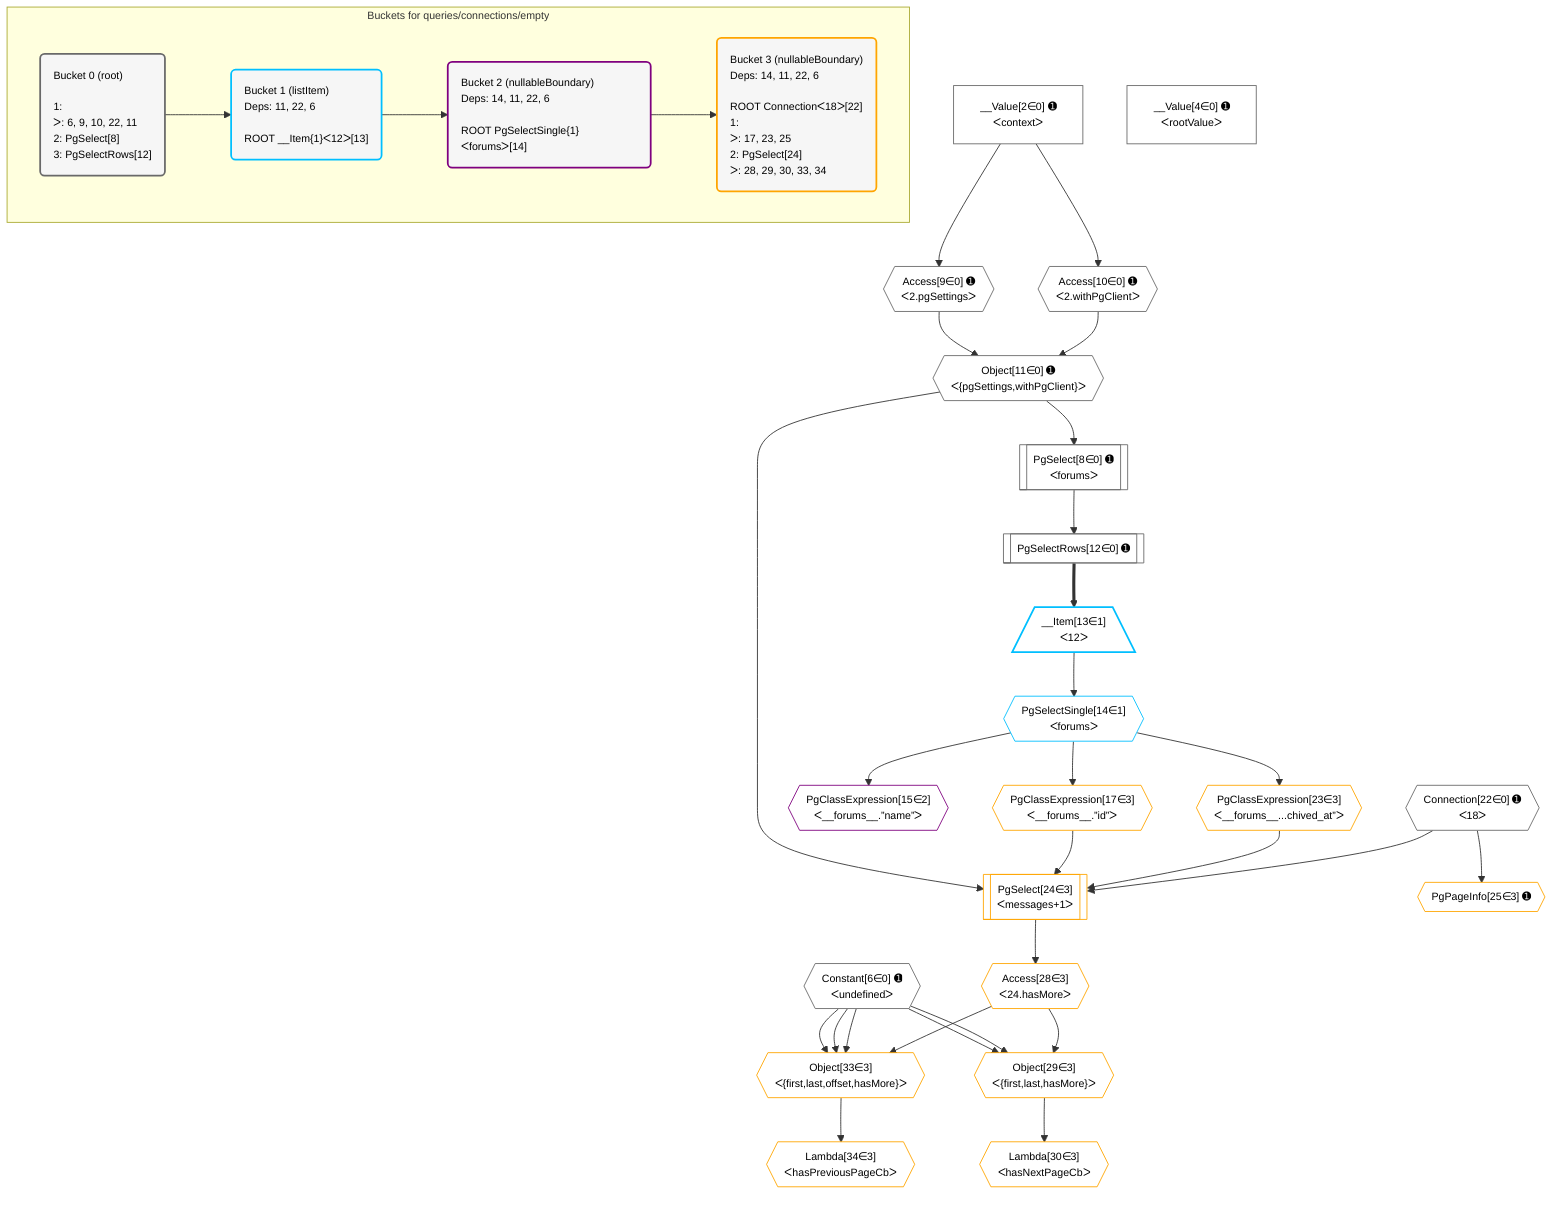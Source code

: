 %%{init: {'themeVariables': { 'fontSize': '12px'}}}%%
graph TD
    classDef path fill:#eee,stroke:#000,color:#000
    classDef plan fill:#fff,stroke-width:1px,color:#000
    classDef itemplan fill:#fff,stroke-width:2px,color:#000
    classDef unbatchedplan fill:#dff,stroke-width:1px,color:#000
    classDef sideeffectplan fill:#fcc,stroke-width:2px,color:#000
    classDef bucket fill:#f6f6f6,color:#000,stroke-width:2px,text-align:left


    %% plan dependencies
    Object11{{"Object[11∈0] ➊<br />ᐸ{pgSettings,withPgClient}ᐳ"}}:::plan
    Access9{{"Access[9∈0] ➊<br />ᐸ2.pgSettingsᐳ"}}:::plan
    Access10{{"Access[10∈0] ➊<br />ᐸ2.withPgClientᐳ"}}:::plan
    Access9 & Access10 --> Object11
    PgSelect8[["PgSelect[8∈0] ➊<br />ᐸforumsᐳ"]]:::plan
    Object11 --> PgSelect8
    __Value2["__Value[2∈0] ➊<br />ᐸcontextᐳ"]:::plan
    __Value2 --> Access9
    __Value2 --> Access10
    PgSelectRows12[["PgSelectRows[12∈0] ➊"]]:::plan
    PgSelect8 --> PgSelectRows12
    __Value4["__Value[4∈0] ➊<br />ᐸrootValueᐳ"]:::plan
    Constant6{{"Constant[6∈0] ➊<br />ᐸundefinedᐳ"}}:::plan
    Connection22{{"Connection[22∈0] ➊<br />ᐸ18ᐳ"}}:::plan
    __Item13[/"__Item[13∈1]<br />ᐸ12ᐳ"\]:::itemplan
    PgSelectRows12 ==> __Item13
    PgSelectSingle14{{"PgSelectSingle[14∈1]<br />ᐸforumsᐳ"}}:::plan
    __Item13 --> PgSelectSingle14
    PgClassExpression15{{"PgClassExpression[15∈2]<br />ᐸ__forums__.”name”ᐳ"}}:::plan
    PgSelectSingle14 --> PgClassExpression15
    PgSelect24[["PgSelect[24∈3]<br />ᐸmessages+1ᐳ"]]:::plan
    PgClassExpression17{{"PgClassExpression[17∈3]<br />ᐸ__forums__.”id”ᐳ"}}:::plan
    PgClassExpression23{{"PgClassExpression[23∈3]<br />ᐸ__forums__...chived_at”ᐳ"}}:::plan
    Object11 & PgClassExpression17 & PgClassExpression23 & Connection22 --> PgSelect24
    Object33{{"Object[33∈3]<br />ᐸ{first,last,offset,hasMore}ᐳ"}}:::plan
    Access28{{"Access[28∈3]<br />ᐸ24.hasMoreᐳ"}}:::plan
    Constant6 & Constant6 & Constant6 & Access28 --> Object33
    Object29{{"Object[29∈3]<br />ᐸ{first,last,hasMore}ᐳ"}}:::plan
    Constant6 & Constant6 & Access28 --> Object29
    PgSelectSingle14 --> PgClassExpression17
    PgSelectSingle14 --> PgClassExpression23
    PgPageInfo25{{"PgPageInfo[25∈3] ➊"}}:::plan
    Connection22 --> PgPageInfo25
    PgSelect24 --> Access28
    Lambda30{{"Lambda[30∈3]<br />ᐸhasNextPageCbᐳ"}}:::plan
    Object29 --> Lambda30
    Lambda34{{"Lambda[34∈3]<br />ᐸhasPreviousPageCbᐳ"}}:::plan
    Object33 --> Lambda34

    %% define steps

    subgraph "Buckets for queries/connections/empty"
    Bucket0("Bucket 0 (root)<br /><br />1: <br />ᐳ: 6, 9, 10, 22, 11<br />2: PgSelect[8]<br />3: PgSelectRows[12]"):::bucket
    classDef bucket0 stroke:#696969
    class Bucket0,__Value2,__Value4,Constant6,PgSelect8,Access9,Access10,Object11,PgSelectRows12,Connection22 bucket0
    Bucket1("Bucket 1 (listItem)<br />Deps: 11, 22, 6<br /><br />ROOT __Item{1}ᐸ12ᐳ[13]"):::bucket
    classDef bucket1 stroke:#00bfff
    class Bucket1,__Item13,PgSelectSingle14 bucket1
    Bucket2("Bucket 2 (nullableBoundary)<br />Deps: 14, 11, 22, 6<br /><br />ROOT PgSelectSingle{1}ᐸforumsᐳ[14]"):::bucket
    classDef bucket2 stroke:#7f007f
    class Bucket2,PgClassExpression15 bucket2
    Bucket3("Bucket 3 (nullableBoundary)<br />Deps: 14, 11, 22, 6<br /><br />ROOT Connectionᐸ18ᐳ[22]<br />1: <br />ᐳ: 17, 23, 25<br />2: PgSelect[24]<br />ᐳ: 28, 29, 30, 33, 34"):::bucket
    classDef bucket3 stroke:#ffa500
    class Bucket3,PgClassExpression17,PgClassExpression23,PgSelect24,PgPageInfo25,Access28,Object29,Lambda30,Object33,Lambda34 bucket3
    Bucket0 --> Bucket1
    Bucket1 --> Bucket2
    Bucket2 --> Bucket3
    end